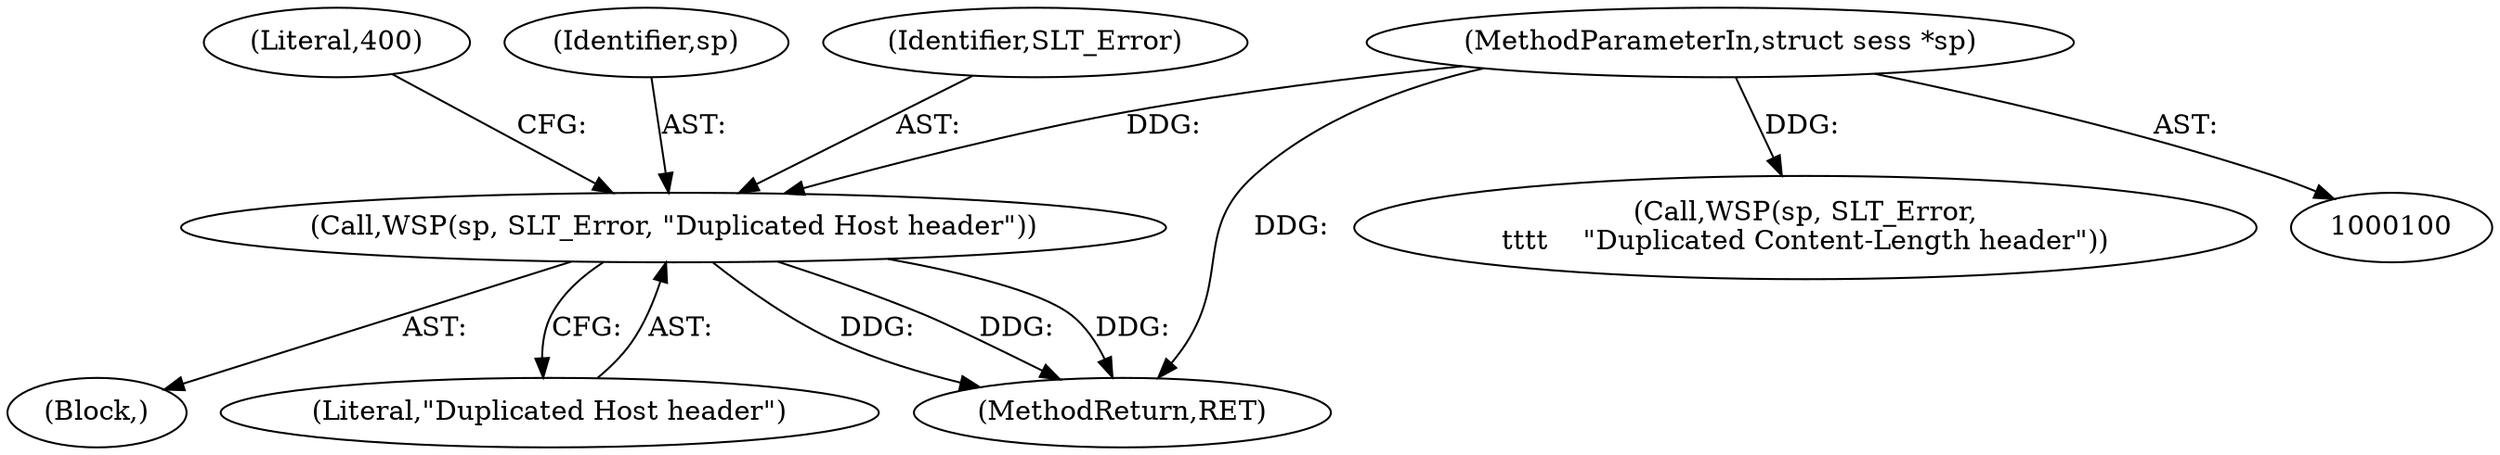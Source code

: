 digraph "0_Varnish-Cache_29870c8fe95e4e8a672f6f28c5fbe692bea09e9c@pointer" {
"1000165" [label="(Call,WSP(sp, SLT_Error, \"Duplicated Host header\"))"];
"1000101" [label="(MethodParameterIn,struct sess *sp)"];
"1000164" [label="(Block,)"];
"1000168" [label="(Literal,\"Duplicated Host header\")"];
"1000101" [label="(MethodParameterIn,struct sess *sp)"];
"1000170" [label="(Literal,400)"];
"1000166" [label="(Identifier,sp)"];
"1000167" [label="(Identifier,SLT_Error)"];
"1000187" [label="(Call,WSP(sp, SLT_Error,\n\t\t\t\t    \"Duplicated Content-Length header\"))"];
"1000165" [label="(Call,WSP(sp, SLT_Error, \"Duplicated Host header\"))"];
"1000198" [label="(MethodReturn,RET)"];
"1000165" -> "1000164"  [label="AST: "];
"1000165" -> "1000168"  [label="CFG: "];
"1000166" -> "1000165"  [label="AST: "];
"1000167" -> "1000165"  [label="AST: "];
"1000168" -> "1000165"  [label="AST: "];
"1000170" -> "1000165"  [label="CFG: "];
"1000165" -> "1000198"  [label="DDG: "];
"1000165" -> "1000198"  [label="DDG: "];
"1000165" -> "1000198"  [label="DDG: "];
"1000101" -> "1000165"  [label="DDG: "];
"1000101" -> "1000100"  [label="AST: "];
"1000101" -> "1000198"  [label="DDG: "];
"1000101" -> "1000187"  [label="DDG: "];
}
